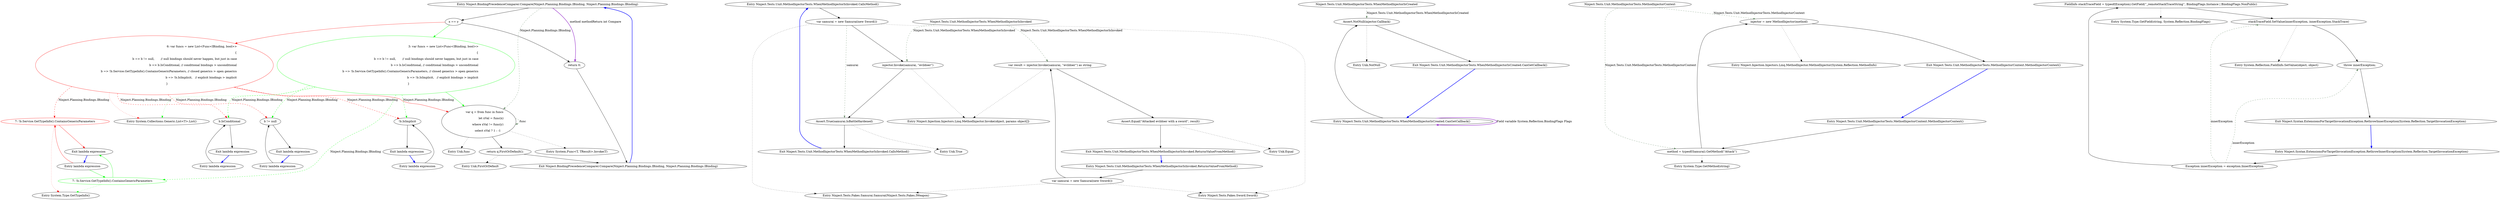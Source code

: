 digraph  {
n0 [cluster="Ninject.BindingPrecedenceComparer.Compare(Ninject.Planning.Bindings.IBinding, Ninject.Planning.Bindings.IBinding)", label="Entry Ninject.BindingPrecedenceComparer.Compare(Ninject.Planning.Bindings.IBinding, Ninject.Planning.Bindings.IBinding)", span="23-23"];
n1 [cluster="Ninject.BindingPrecedenceComparer.Compare(Ninject.Planning.Bindings.IBinding, Ninject.Planning.Bindings.IBinding)", label="x == y", span="25-25"];
n4 [cluster="Ninject.BindingPrecedenceComparer.Compare(Ninject.Planning.Bindings.IBinding, Ninject.Planning.Bindings.IBinding)", label="var q = from func in funcs\r\n                    let xVal = func(x)\r\n                    where xVal != func(y)\r\n                    select xVal ? 1 : -1", span="39-42"];
n2 [cluster="Ninject.BindingPrecedenceComparer.Compare(Ninject.Planning.Bindings.IBinding, Ninject.Planning.Bindings.IBinding)", label="return 0;", span="27-27"];
n3 [cluster="Ninject.BindingPrecedenceComparer.Compare(Ninject.Planning.Bindings.IBinding, Ninject.Planning.Bindings.IBinding)", color=red, community=0, label="6: var funcs = new List<Func<IBinding, bool>>\r\n                            {\r\n                                b => b != null,       // null bindings should never happen, but just in case\r\n                                b => b.IsConditional, // conditional bindings > unconditional\r\n                                b => !b.Service.GetTypeInfo().ContainsGenericParameters, // closed generics > open generics\r\n                                b => !b.IsImplicit,   // explicit bindings > implicit\r\n                            }", span="31-37"];
n7 [cluster="System.Collections.Generic.List<T>.List()", label="Entry System.Collections.Generic.List<T>.List()", span="0-0"];
n12 [cluster="lambda expression", label="b != null", span="33-33"];
n15 [cluster="lambda expression", label="b.IsConditional", span="34-34"];
n18 [cluster="lambda expression", color=red, community=0, label="7: !b.Service.GetTypeInfo().ContainsGenericParameters", span="35-35"];
n22 [cluster="lambda expression", label="!b.IsImplicit", span="36-36"];
n5 [cluster="Ninject.BindingPrecedenceComparer.Compare(Ninject.Planning.Bindings.IBinding, Ninject.Planning.Bindings.IBinding)", label="return q.FirstOrDefault();", span="46-46"];
n8 [cluster="System.Func<T, TResult>.Invoke(T)", label="Entry System.Func<T, TResult>.Invoke(T)", span="0-0"];
n9 [cluster="Unk.func", label="Entry Unk.func", span=""];
n6 [cluster="Ninject.BindingPrecedenceComparer.Compare(Ninject.Planning.Bindings.IBinding, Ninject.Planning.Bindings.IBinding)", label="Exit Ninject.BindingPrecedenceComparer.Compare(Ninject.Planning.Bindings.IBinding, Ninject.Planning.Bindings.IBinding)", span="23-23"];
n10 [cluster="Unk.FirstOrDefault", label="Entry Unk.FirstOrDefault", span=""];
n11 [cluster="lambda expression", label="Entry lambda expression", span="33-33"];
n13 [cluster="lambda expression", label="Exit lambda expression", span="33-33"];
n14 [cluster="lambda expression", label="Entry lambda expression", span="34-34"];
n16 [cluster="lambda expression", label="Exit lambda expression", span="34-34"];
n17 [cluster="lambda expression", label="Entry lambda expression", span="35-35"];
n19 [cluster="lambda expression", label="Exit lambda expression", span="35-35"];
n20 [cluster="System.Type.GetTypeInfo()", label="Entry System.Type.GetTypeInfo()", span="0-0"];
n21 [cluster="lambda expression", label="Entry lambda expression", span="36-36"];
n23 [cluster="lambda expression", label="Exit lambda expression", span="36-36"];
d3 [cluster="Ninject.BindingPrecedenceComparer.Compare(Ninject.Planning.Bindings.IBinding, Ninject.Planning.Bindings.IBinding)", color=green, community=0, label="3: var funcs = new List<Func<IBinding, bool>>\r\n                            {\r\n                                b => b != null,       // null bindings should never happen, but just in case\r\n                                b => b.IsConditional, // conditional bindings > unconditional\r\n                                b => !b.Service.GetTypeInfo().ContainsGenericParameters, // closed generics > open generics\r\n                                b => !b.IsImplicit,   // explicit bindings > implicit\r\n                            }", span="31-37"];
d18 [cluster="lambda expression", color=green, community=0, label="7: !b.Service.GetTypeInfo().ContainsGenericParameters", span="35-35"];
m0_10 [cluster="Ninject.Tests.Unit.MethodInjectorTests.WhenMethodInjectorIsInvoked.CallsMethod()", file="ExtensionsForMemberInfo.cs", label="Entry Ninject.Tests.Unit.MethodInjectorTests.WhenMethodInjectorIsInvoked.CallsMethod()", span="32-32"];
m0_11 [cluster="Ninject.Tests.Unit.MethodInjectorTests.WhenMethodInjectorIsInvoked.CallsMethod()", file="ExtensionsForMemberInfo.cs", label="var samurai = new Samurai(new Sword())", span="34-34"];
m0_12 [cluster="Ninject.Tests.Unit.MethodInjectorTests.WhenMethodInjectorIsInvoked.CallsMethod()", file="ExtensionsForMemberInfo.cs", label="injector.Invoke(samurai, ''evildoer'')", span="35-35"];
m0_13 [cluster="Ninject.Tests.Unit.MethodInjectorTests.WhenMethodInjectorIsInvoked.CallsMethod()", file="ExtensionsForMemberInfo.cs", label="Assert.True(samurai.IsBattleHardened)", span="36-36"];
m0_14 [cluster="Ninject.Tests.Unit.MethodInjectorTests.WhenMethodInjectorIsInvoked.CallsMethod()", file="ExtensionsForMemberInfo.cs", label="Exit Ninject.Tests.Unit.MethodInjectorTests.WhenMethodInjectorIsInvoked.CallsMethod()", span="32-32"];
m0_9 [cluster="Unk.NotNull", file="ExtensionsForMemberInfo.cs", label="Entry Unk.NotNull", span=""];
m0_5 [cluster="Ninject.Injection.Injectors.Linq.MethodInjector.MethodInjector(System.Reflection.MethodInfo)", file="ExtensionsForMemberInfo.cs", label="Entry Ninject.Injection.Injectors.Linq.MethodInjector.MethodInjector(System.Reflection.MethodInfo)", span="7-7"];
m0_15 [cluster="Ninject.Tests.Fakes.Samurai.Samurai(Ninject.Tests.Fakes.IWeapon)", file="ExtensionsForMemberInfo.cs", label="Entry Ninject.Tests.Fakes.Samurai.Samurai(Ninject.Tests.Fakes.IWeapon)", span="23-23"];
m0_18 [cluster="Unk.True", file="ExtensionsForMemberInfo.cs", label="Entry Unk.True", span=""];
m0_24 [cluster="Unk.Equal", file="ExtensionsForMemberInfo.cs", label="Entry Unk.Equal", span=""];
m0_6 [cluster="Ninject.Tests.Unit.MethodInjectorTests.WhenMethodInjectorIsCreated.CanGetCallback()", file="ExtensionsForMemberInfo.cs", label="Entry Ninject.Tests.Unit.MethodInjectorTests.WhenMethodInjectorIsCreated.CanGetCallback()", span="23-23"];
m0_7 [cluster="Ninject.Tests.Unit.MethodInjectorTests.WhenMethodInjectorIsCreated.CanGetCallback()", file="ExtensionsForMemberInfo.cs", label="Assert.NotNull(injector.Callback)", span="25-25"];
m0_8 [cluster="Ninject.Tests.Unit.MethodInjectorTests.WhenMethodInjectorIsCreated.CanGetCallback()", file="ExtensionsForMemberInfo.cs", label="Exit Ninject.Tests.Unit.MethodInjectorTests.WhenMethodInjectorIsCreated.CanGetCallback()", span="23-23"];
m0_16 [cluster="Ninject.Tests.Fakes.Sword.Sword()", file="ExtensionsForMemberInfo.cs", label="Entry Ninject.Tests.Fakes.Sword.Sword()", span="4-4"];
m0_17 [cluster="Ninject.Injection.Injectors.Linq.MethodInjector.Invoke(object, params object[])", file="ExtensionsForMemberInfo.cs", label="Entry Ninject.Injection.Injectors.Linq.MethodInjector.Invoke(object, params object[])", span="9-9"];
m0_0 [cluster="Ninject.Tests.Unit.MethodInjectorTests.MethodInjectorContext.MethodInjectorContext()", file="ExtensionsForMemberInfo.cs", label="Entry Ninject.Tests.Unit.MethodInjectorTests.MethodInjectorContext.MethodInjectorContext()", span="13-13"];
m0_1 [cluster="Ninject.Tests.Unit.MethodInjectorTests.MethodInjectorContext.MethodInjectorContext()", file="ExtensionsForMemberInfo.cs", label="method = typeof(Samurai).GetMethod(''Attack'')", span="15-15"];
m0_2 [cluster="Ninject.Tests.Unit.MethodInjectorTests.MethodInjectorContext.MethodInjectorContext()", file="ExtensionsForMemberInfo.cs", label="injector = new MethodInjector(method)", span="16-16"];
m0_3 [cluster="Ninject.Tests.Unit.MethodInjectorTests.MethodInjectorContext.MethodInjectorContext()", file="ExtensionsForMemberInfo.cs", label="Exit Ninject.Tests.Unit.MethodInjectorTests.MethodInjectorContext.MethodInjectorContext()", span="13-13"];
m0_4 [cluster="System.Type.GetMethod(string)", file="ExtensionsForMemberInfo.cs", label="Entry System.Type.GetMethod(string)", span="0-0"];
m0_19 [cluster="Ninject.Tests.Unit.MethodInjectorTests.WhenMethodInjectorIsInvoked.ReturnsValueFromMethod()", file="ExtensionsForMemberInfo.cs", label="Entry Ninject.Tests.Unit.MethodInjectorTests.WhenMethodInjectorIsInvoked.ReturnsValueFromMethod()", span="40-40"];
m0_20 [cluster="Ninject.Tests.Unit.MethodInjectorTests.WhenMethodInjectorIsInvoked.ReturnsValueFromMethod()", file="ExtensionsForMemberInfo.cs", label="var samurai = new Samurai(new Sword())", span="42-42"];
m0_21 [cluster="Ninject.Tests.Unit.MethodInjectorTests.WhenMethodInjectorIsInvoked.ReturnsValueFromMethod()", file="ExtensionsForMemberInfo.cs", label="var result = injector.Invoke(samurai, ''evildoer'') as string", span="43-43"];
m0_22 [cluster="Ninject.Tests.Unit.MethodInjectorTests.WhenMethodInjectorIsInvoked.ReturnsValueFromMethod()", file="ExtensionsForMemberInfo.cs", label="Assert.Equal(''Attacked evildoer with a sword'', result)", span="44-44"];
m0_23 [cluster="Ninject.Tests.Unit.MethodInjectorTests.WhenMethodInjectorIsInvoked.ReturnsValueFromMethod()", file="ExtensionsForMemberInfo.cs", label="Exit Ninject.Tests.Unit.MethodInjectorTests.WhenMethodInjectorIsInvoked.ReturnsValueFromMethod()", span="40-40"];
m0_25 [file="ExtensionsForMemberInfo.cs", label="Ninject.Tests.Unit.MethodInjectorTests.MethodInjectorContext", span=""];
m0_26 [file="ExtensionsForMemberInfo.cs", label="Ninject.Tests.Unit.MethodInjectorTests.WhenMethodInjectorIsCreated", span=""];
m0_27 [file="ExtensionsForMemberInfo.cs", label="Ninject.Tests.Unit.MethodInjectorTests.WhenMethodInjectorIsInvoked", span=""];
m1_6 [cluster="System.Type.GetField(string, System.Reflection.BindingFlags)", file="KernelBase.cs", label="Entry System.Type.GetField(string, System.Reflection.BindingFlags)", span="0-0"];
m1_7 [cluster="System.Reflection.FieldInfo.SetValue(object, object)", file="KernelBase.cs", label="Entry System.Reflection.FieldInfo.SetValue(object, object)", span="0-0"];
m1_0 [cluster="Ninject.Syntax.ExtensionsForTargetInvocationException.RethrowInnerException(System.Reflection.TargetInvocationException)", file="KernelBase.cs", label="Entry Ninject.Syntax.ExtensionsForTargetInvocationException.RethrowInnerException(System.Reflection.TargetInvocationException)", span="7-7"];
m1_1 [cluster="Ninject.Syntax.ExtensionsForTargetInvocationException.RethrowInnerException(System.Reflection.TargetInvocationException)", file="KernelBase.cs", label="Exception innerException = exception.InnerException", span="9-9"];
m1_2 [cluster="Ninject.Syntax.ExtensionsForTargetInvocationException.RethrowInnerException(System.Reflection.TargetInvocationException)", file="KernelBase.cs", label="FieldInfo stackTraceField = typeof(Exception).GetField(''_remoteStackTraceString'', BindingFlags.Instance | BindingFlags.NonPublic)", span="11-11"];
m1_3 [cluster="Ninject.Syntax.ExtensionsForTargetInvocationException.RethrowInnerException(System.Reflection.TargetInvocationException)", file="KernelBase.cs", label="stackTraceField.SetValue(innerException, innerException.StackTrace)", span="12-12"];
m1_4 [cluster="Ninject.Syntax.ExtensionsForTargetInvocationException.RethrowInnerException(System.Reflection.TargetInvocationException)", file="KernelBase.cs", label="throw innerException;", span="14-14"];
m1_5 [cluster="Ninject.Syntax.ExtensionsForTargetInvocationException.RethrowInnerException(System.Reflection.TargetInvocationException)", file="KernelBase.cs", label="Exit Ninject.Syntax.ExtensionsForTargetInvocationException.RethrowInnerException(System.Reflection.TargetInvocationException)", span="7-7"];
n0 -> n1  [key=0, style=solid];
n0 -> n4  [color=darkseagreen4, key=1, label="Ninject.Planning.Bindings.IBinding", style=dashed];
n0 -> n2  [color=darkorchid, key=3, label="method methodReturn int Compare", style=bold];
n1 -> n2  [key=0, style=solid];
n1 -> n3  [color=red, key=0, style=solid];
n1 -> d3  [color=green, key=0, style=solid];
n4 -> n5  [key=0, style=solid];
n4 -> n8  [key=2, style=dotted];
n4 -> n9  [key=2, style=dotted];
n4 -> n4  [color=darkseagreen4, key=1, label=func, style=dashed];
n2 -> n6  [key=0, style=solid];
n3 -> n4  [color=red, key=0, style=solid];
n3 -> n7  [color=red, key=2, style=dotted];
n3 -> n12  [color=red, key=1, label="Ninject.Planning.Bindings.IBinding", style=dashed];
n3 -> n15  [color=red, key=1, label="Ninject.Planning.Bindings.IBinding", style=dashed];
n3 -> n18  [color=red, key=1, label="Ninject.Planning.Bindings.IBinding", style=dashed];
n3 -> n22  [color=red, key=1, label="Ninject.Planning.Bindings.IBinding", style=dashed];
n12 -> n13  [key=0, style=solid];
n15 -> n16  [key=0, style=solid];
n18 -> n19  [color=red, key=0, style=solid];
n18 -> n20  [color=red, key=2, style=dotted];
n22 -> n23  [key=0, style=solid];
n5 -> n6  [key=0, style=solid];
n5 -> n10  [key=2, style=dotted];
n6 -> n0  [color=blue, key=0, style=bold];
n11 -> n12  [key=0, style=solid];
n13 -> n11  [color=blue, key=0, style=bold];
n14 -> n15  [key=0, style=solid];
n16 -> n14  [color=blue, key=0, style=bold];
n17 -> n18  [color=red, key=0, style=solid];
n17 -> d18  [color=green, key=0, style=solid];
n19 -> n17  [color=blue, key=0, style=bold];
n21 -> n22  [key=0, style=solid];
n23 -> n21  [color=blue, key=0, style=bold];
d3 -> n4  [color=green, key=0, style=solid];
d3 -> n7  [color=green, key=2, style=dotted];
d3 -> n12  [color=green, key=1, label="Ninject.Planning.Bindings.IBinding", style=dashed];
d3 -> n15  [color=green, key=1, label="Ninject.Planning.Bindings.IBinding", style=dashed];
d3 -> d18  [color=green, key=1, label="Ninject.Planning.Bindings.IBinding", style=dashed];
d3 -> n22  [color=green, key=1, label="Ninject.Planning.Bindings.IBinding", style=dashed];
d18 -> n19  [color=green, key=0, style=solid];
d18 -> n20  [color=green, key=2, style=dotted];
m0_10 -> m0_11  [key=0, style=solid];
m0_11 -> m0_12  [key=0, style=solid];
m0_11 -> m0_15  [key=2, style=dotted];
m0_11 -> m0_16  [key=2, style=dotted];
m0_11 -> m0_13  [color=darkseagreen4, key=1, label=samurai, style=dashed];
m0_12 -> m0_13  [key=0, style=solid];
m0_12 -> m0_17  [key=2, style=dotted];
m0_13 -> m0_14  [key=0, style=solid];
m0_13 -> m0_18  [key=2, style=dotted];
m0_14 -> m0_10  [color=blue, key=0, style=bold];
m0_6 -> m0_7  [key=0, style=solid];
m0_6 -> m0_6  [color=darkorchid, key=3, label="Field variable System.Reflection.BindingFlags Flags", style=bold];
m0_7 -> m0_8  [key=0, style=solid];
m0_7 -> m0_9  [key=2, style=dotted];
m0_8 -> m0_6  [color=blue, key=0, style=bold];
m0_0 -> m0_1  [key=0, style=solid];
m0_1 -> m0_2  [key=0, style=solid];
m0_1 -> m0_4  [key=2, style=dotted];
m0_2 -> m0_3  [key=0, style=solid];
m0_2 -> m0_5  [key=2, style=dotted];
m0_3 -> m0_0  [color=blue, key=0, style=bold];
m0_19 -> m0_20  [key=0, style=solid];
m0_20 -> m0_21  [key=0, style=solid];
m0_20 -> m0_15  [key=2, style=dotted];
m0_20 -> m0_16  [key=2, style=dotted];
m0_21 -> m0_22  [key=0, style=solid];
m0_21 -> m0_17  [key=2, style=dotted];
m0_22 -> m0_23  [key=0, style=solid];
m0_22 -> m0_24  [key=2, style=dotted];
m0_23 -> m0_19  [color=blue, key=0, style=bold];
m0_25 -> m0_1  [color=darkseagreen4, key=1, label="Ninject.Tests.Unit.MethodInjectorTests.MethodInjectorContext", style=dashed];
m0_25 -> m0_2  [color=darkseagreen4, key=1, label="Ninject.Tests.Unit.MethodInjectorTests.MethodInjectorContext", style=dashed];
m0_26 -> m0_7  [color=darkseagreen4, key=1, label="Ninject.Tests.Unit.MethodInjectorTests.WhenMethodInjectorIsCreated", style=dashed];
m0_27 -> m0_12  [color=darkseagreen4, key=1, label="Ninject.Tests.Unit.MethodInjectorTests.WhenMethodInjectorIsInvoked", style=dashed];
m0_27 -> m0_21  [color=darkseagreen4, key=1, label="Ninject.Tests.Unit.MethodInjectorTests.WhenMethodInjectorIsInvoked", style=dashed];
m1_0 -> m1_1  [key=0, style=solid];
m1_1 -> m1_2  [key=0, style=solid];
m1_1 -> m1_3  [color=darkseagreen4, key=1, label=innerException, style=dashed];
m1_1 -> m1_4  [color=darkseagreen4, key=1, label=innerException, style=dashed];
m1_2 -> m1_3  [key=0, style=solid];
m1_2 -> m1_6  [key=2, style=dotted];
m1_3 -> m1_4  [key=0, style=solid];
m1_3 -> m1_7  [key=2, style=dotted];
m1_4 -> m1_5  [key=0, style=solid];
m1_5 -> m1_0  [color=blue, key=0, style=bold];
}
